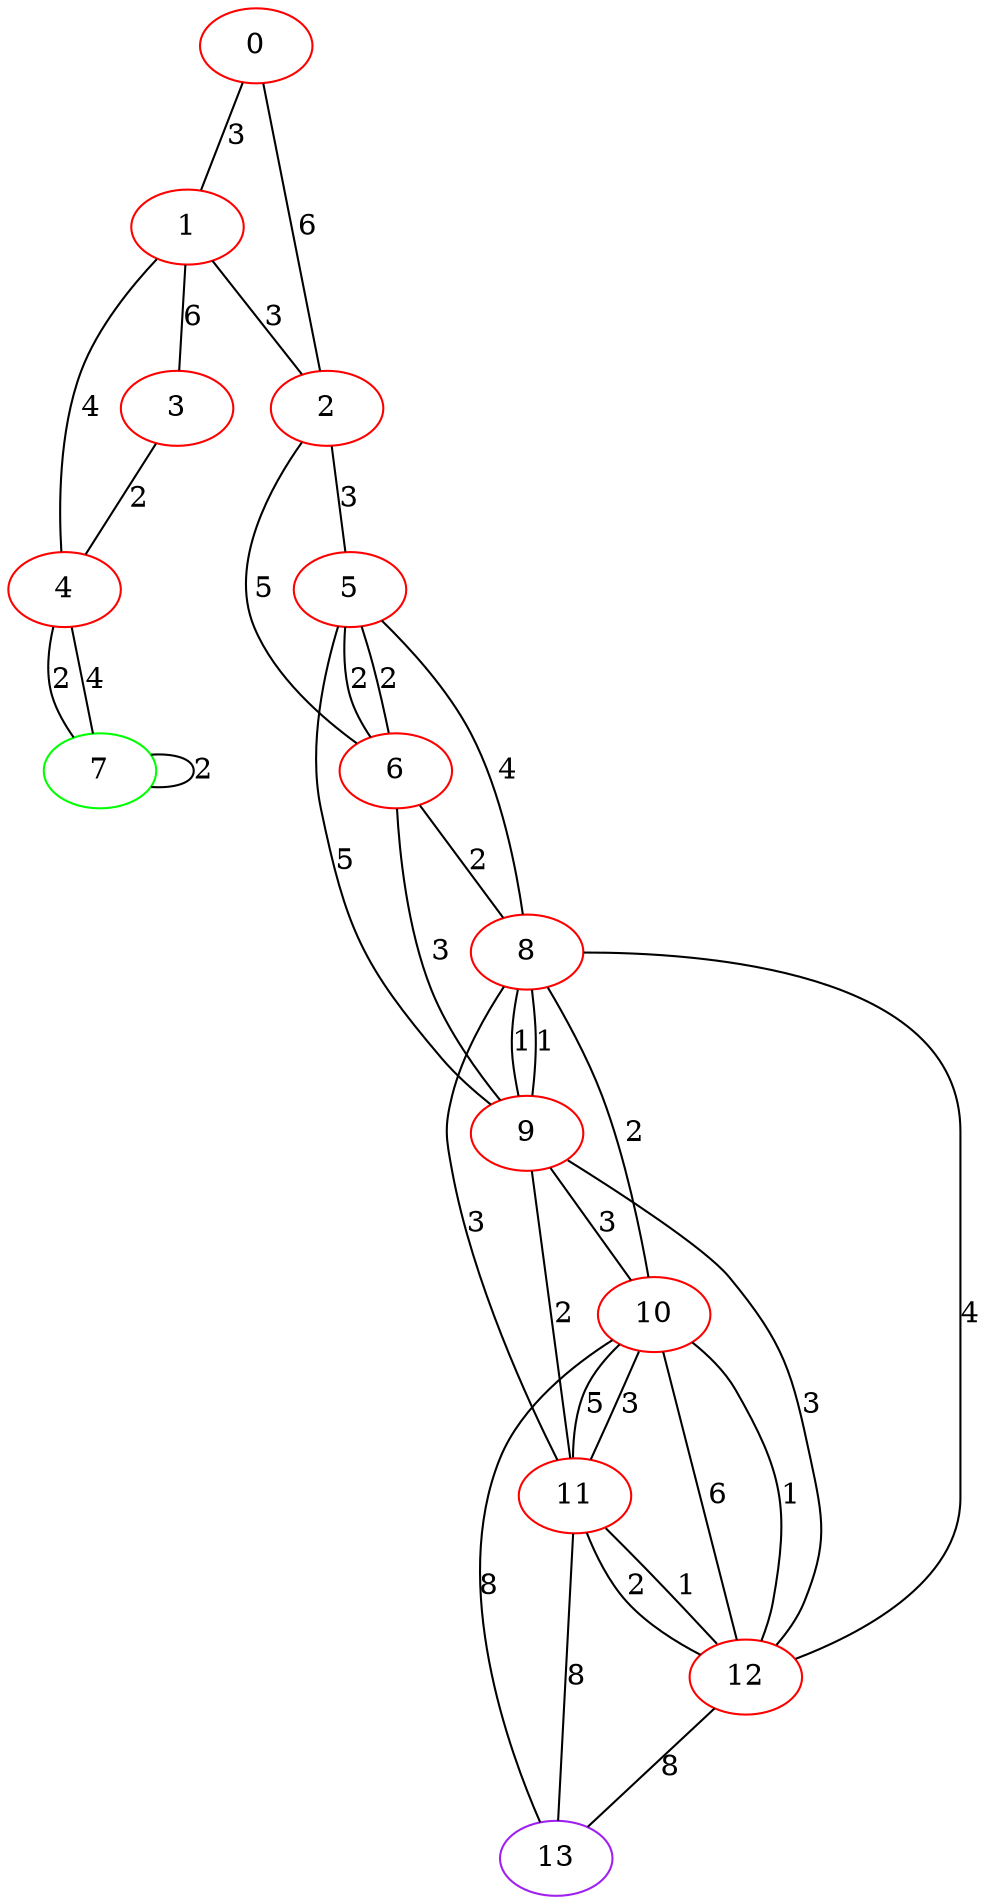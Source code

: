 graph "" {
0 [color=red, weight=1];
1 [color=red, weight=1];
2 [color=red, weight=1];
3 [color=red, weight=1];
4 [color=red, weight=1];
5 [color=red, weight=1];
6 [color=red, weight=1];
7 [color=green, weight=2];
8 [color=red, weight=1];
9 [color=red, weight=1];
10 [color=red, weight=1];
11 [color=red, weight=1];
12 [color=red, weight=1];
13 [color=purple, weight=4];
0 -- 1  [key=0, label=3];
0 -- 2  [key=0, label=6];
1 -- 2  [key=0, label=3];
1 -- 3  [key=0, label=6];
1 -- 4  [key=0, label=4];
2 -- 5  [key=0, label=3];
2 -- 6  [key=0, label=5];
3 -- 4  [key=0, label=2];
4 -- 7  [key=0, label=4];
4 -- 7  [key=1, label=2];
5 -- 8  [key=0, label=4];
5 -- 9  [key=0, label=5];
5 -- 6  [key=0, label=2];
5 -- 6  [key=1, label=2];
6 -- 8  [key=0, label=2];
6 -- 9  [key=0, label=3];
7 -- 7  [key=0, label=2];
8 -- 9  [key=0, label=1];
8 -- 9  [key=1, label=1];
8 -- 10  [key=0, label=2];
8 -- 11  [key=0, label=3];
8 -- 12  [key=0, label=4];
9 -- 10  [key=0, label=3];
9 -- 11  [key=0, label=2];
9 -- 12  [key=0, label=3];
10 -- 11  [key=0, label=3];
10 -- 11  [key=1, label=5];
10 -- 12  [key=0, label=1];
10 -- 12  [key=1, label=6];
10 -- 13  [key=0, label=8];
11 -- 12  [key=0, label=2];
11 -- 12  [key=1, label=1];
11 -- 13  [key=0, label=8];
12 -- 13  [key=0, label=8];
}
